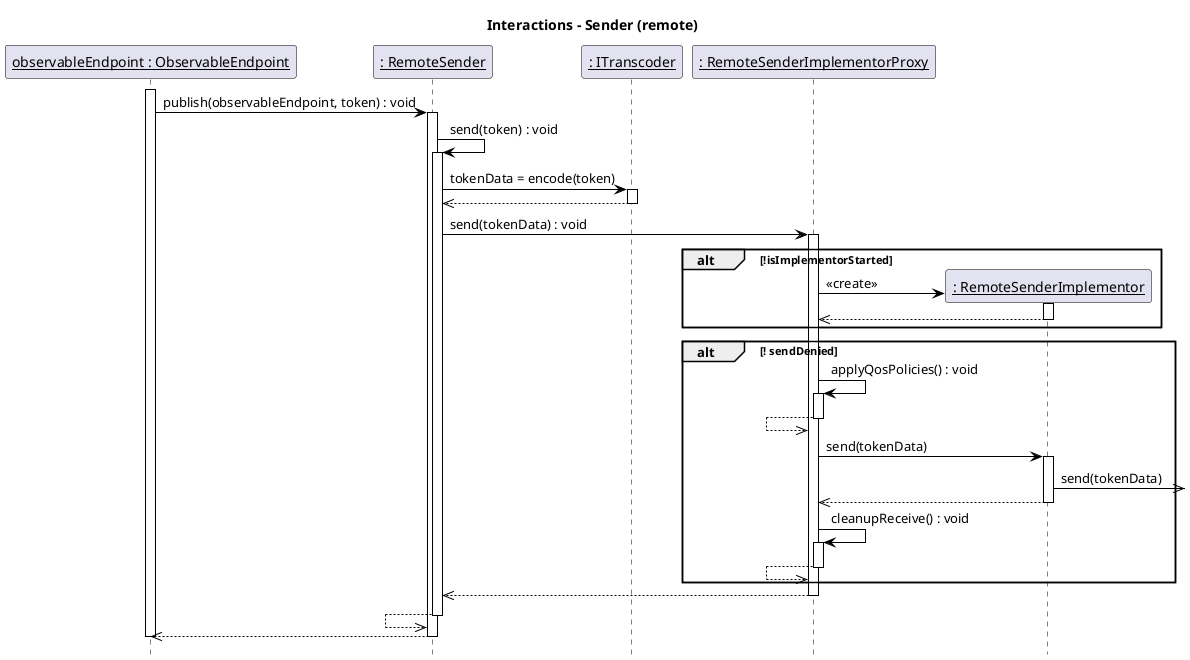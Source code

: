 @startuml

skinparam sequenceLifeLineBorderColor black
skinparam sequenceArrowColor black
skinparam sequenceActorBorderColor black
skinparam sequenceLifeLineBorderColor black
skinparam sequenceParticipantBorderColor black
skinparam sequenceBoxLineColor black

hide footbox

title Interactions - Sender (remote)


participant "<u>observableEndpoint : ObservableEndpoint</u>" as ObservableEndpoint

participant "<u>: RemoteSender</u>" as RemSend

participant "<u>: ITranscoder</u>" as Transcoder

participant "<u>: RemoteSenderImplementorProxy</u>" as RemSendImplProxy
participant "<u>: RemoteSenderImplementor</u>" as RemSendImpl


activate ObservableEndpoint
ObservableEndpoint -> RemSend           ++ : publish(observableEndpoint, token) : void
  RemSend -> RemSend                    ++ : send(token) : void
    RemSend -> Transcoder               ++ : tokenData = encode(token)
    RemSend <<-- Transcoder             --
    RemSend -> RemSendImplProxy         ++ : send(tokenData) : void
      alt !isImplementorStarted
        RemSendImplProxy -> RemSendImpl   ** : <<create>>
        activate RemSendImpl
        RemSendImplProxy <<-- RemSendImpl       --
      end
      alt ! sendDenied
        RemSendImplProxy -> RemSendImplProxy    ++ : applyQosPolicies() : void
        RemSendImplProxy <<-- RemSendImplProxy  --
        RemSendImplProxy -> RemSendImpl   ++ : send(tokenData)
          RemSendImpl ->>]                   : send(tokenData)
        RemSendImplProxy <<-- RemSendImpl --
        RemSendImplProxy -> RemSendImplProxy    ++ : cleanupReceive() : void
        RemSendImplProxy <<-- RemSendImplProxy  --
      end
    RemSend <<-- RemSendImplProxy       --
  RemSend <<-- RemSend                  --
ObservableEndpoint <<-- RemSend         --
deactivate ObservableEndpoint


@enduml

